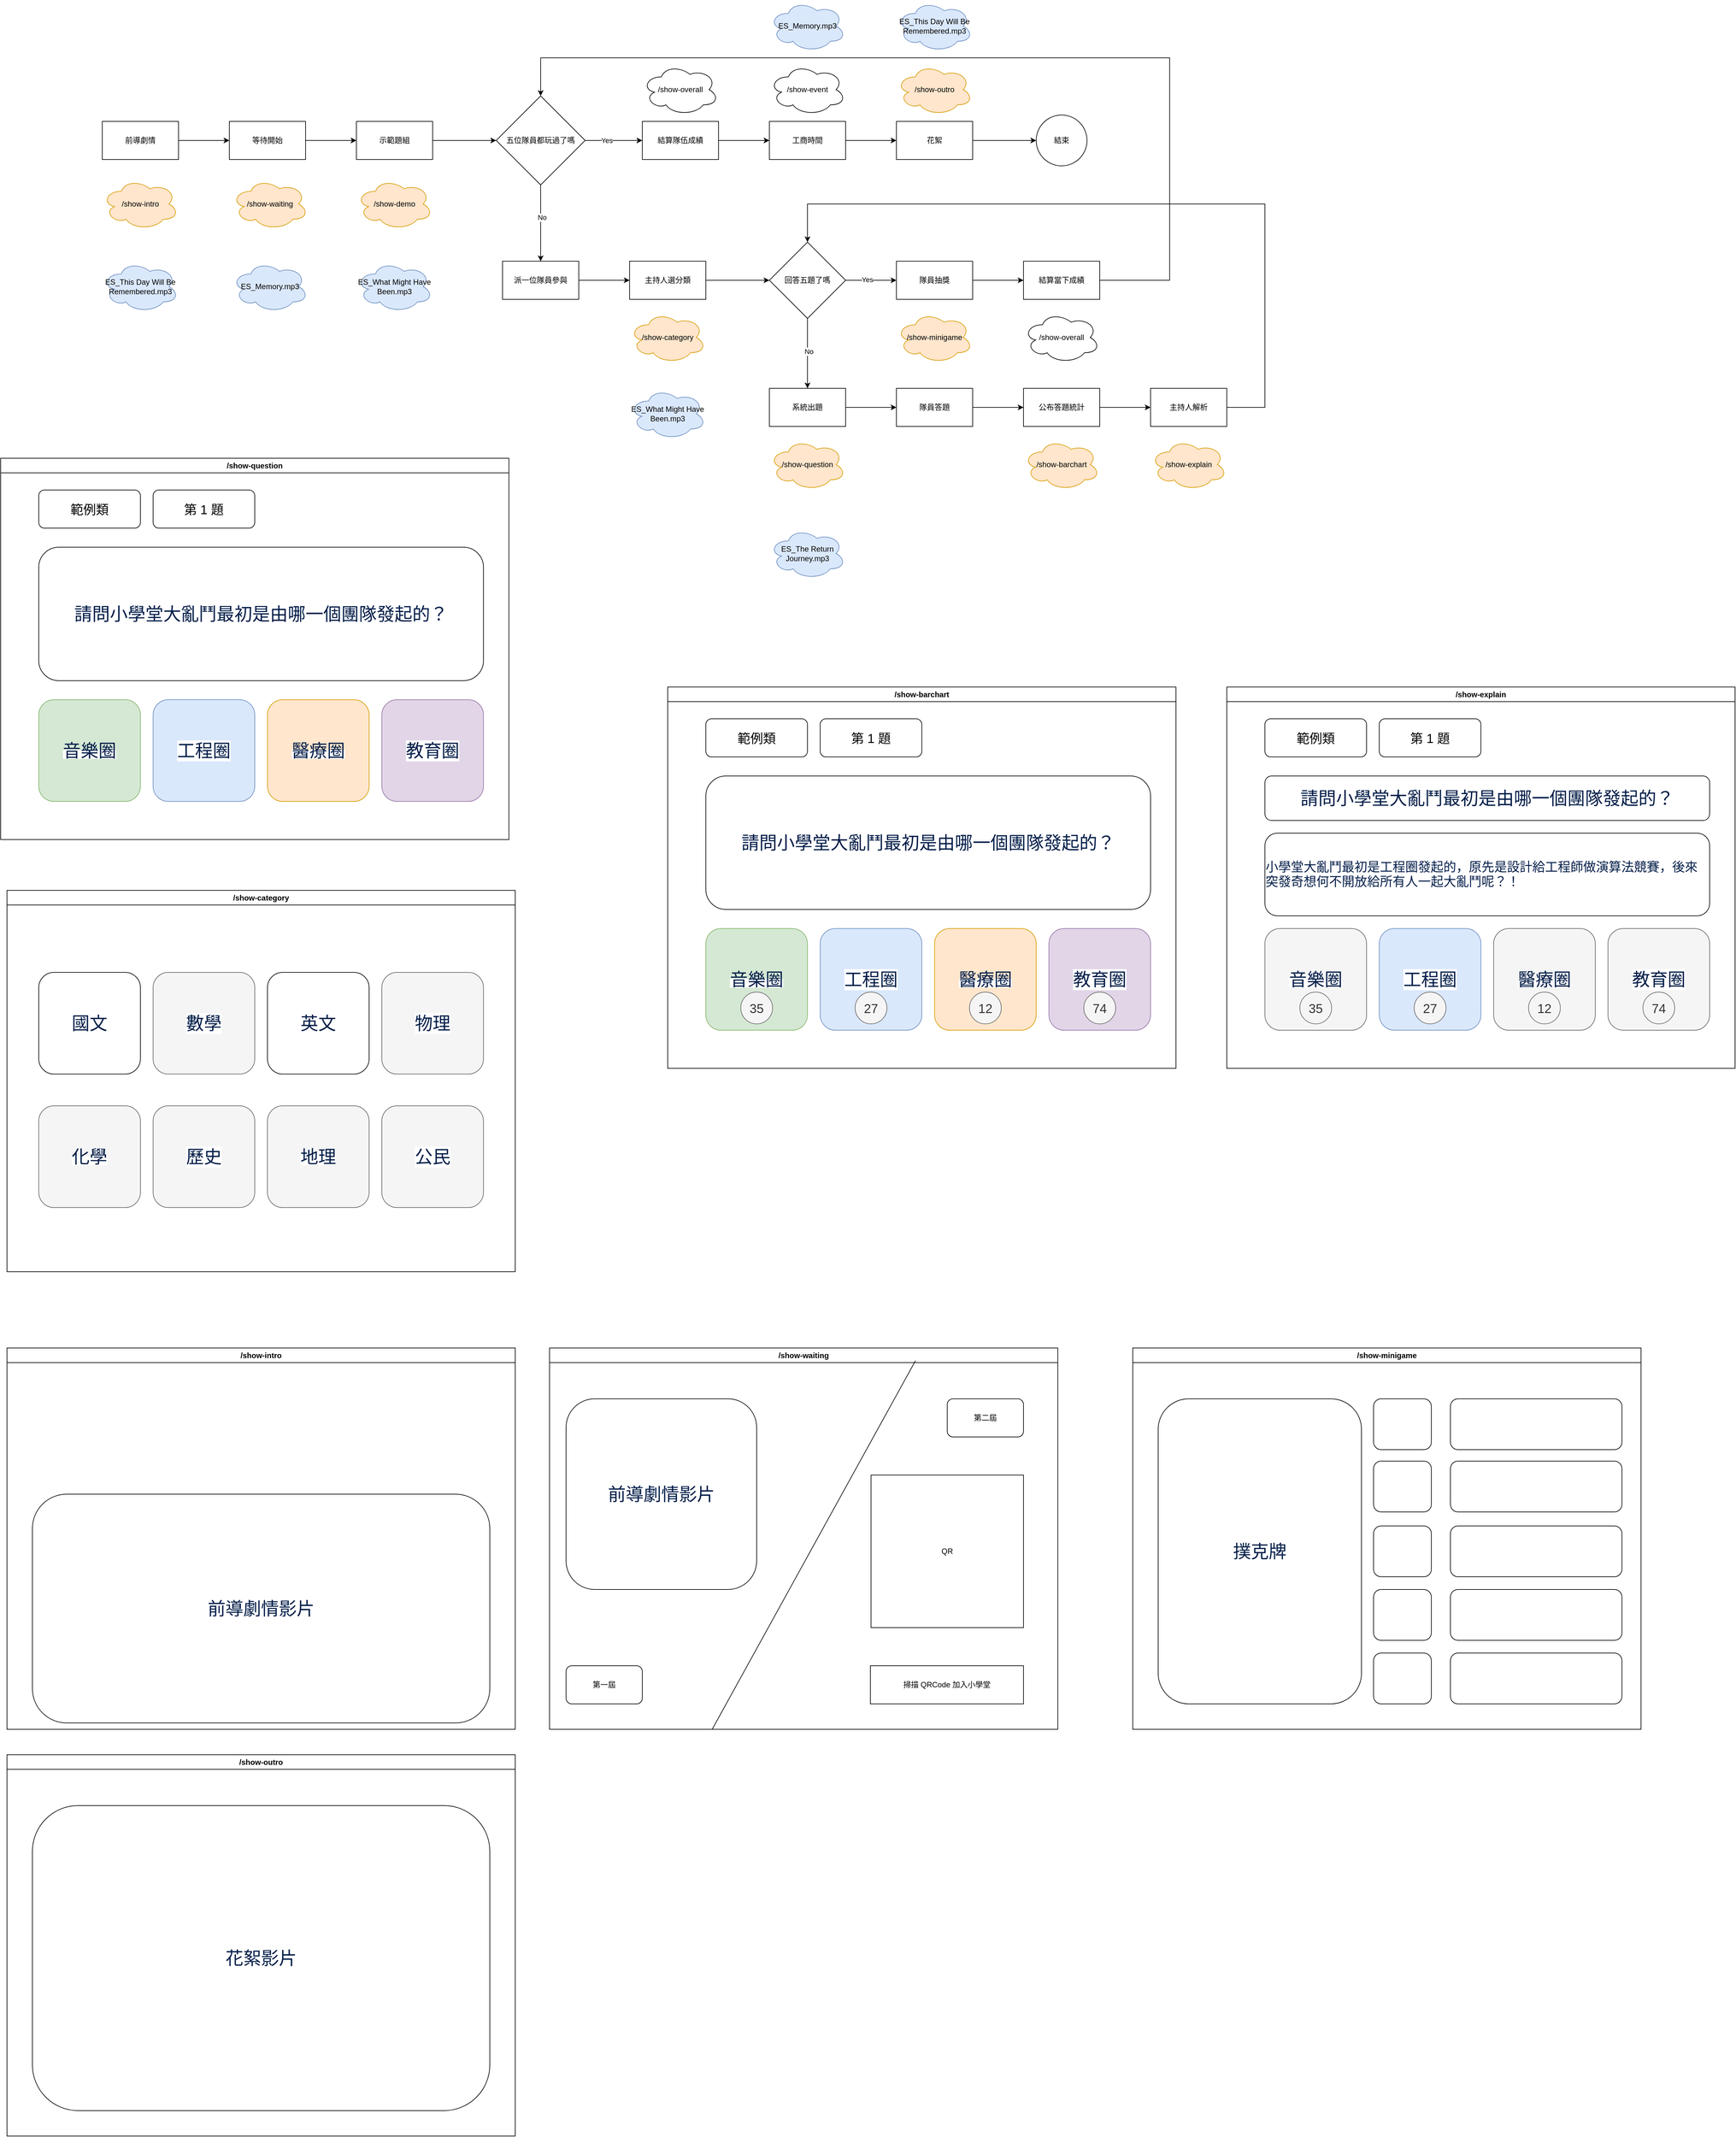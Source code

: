 <mxfile version="24.7.17">
  <diagram name="第 1 页" id="qsuVyvbhFHqotlB28iIr">
    <mxGraphModel dx="2404" dy="1002" grid="1" gridSize="10" guides="1" tooltips="1" connect="1" arrows="1" fold="1" page="1" pageScale="1" pageWidth="827" pageHeight="1169" math="0" shadow="0">
      <root>
        <mxCell id="0" />
        <mxCell id="1" parent="0" />
        <mxCell id="m-NyeYcFWqAB6fJ0VtxW-3" value="" style="edgeStyle=orthogonalEdgeStyle;rounded=0;orthogonalLoop=1;jettySize=auto;html=1;" parent="1" source="m-NyeYcFWqAB6fJ0VtxW-1" target="m-NyeYcFWqAB6fJ0VtxW-2" edge="1">
          <mxGeometry relative="1" as="geometry" />
        </mxCell>
        <mxCell id="m-NyeYcFWqAB6fJ0VtxW-1" value="等待開始" style="rounded=0;whiteSpace=wrap;html=1;" parent="1" vertex="1">
          <mxGeometry x="350" y="230" width="120" height="60" as="geometry" />
        </mxCell>
        <mxCell id="m-NyeYcFWqAB6fJ0VtxW-5" value="" style="edgeStyle=orthogonalEdgeStyle;rounded=0;orthogonalLoop=1;jettySize=auto;html=1;" parent="1" source="m-NyeYcFWqAB6fJ0VtxW-2" target="m-NyeYcFWqAB6fJ0VtxW-4" edge="1">
          <mxGeometry relative="1" as="geometry" />
        </mxCell>
        <mxCell id="m-NyeYcFWqAB6fJ0VtxW-2" value="示範題組" style="whiteSpace=wrap;html=1;rounded=0;" parent="1" vertex="1">
          <mxGeometry x="550" y="230" width="120" height="60" as="geometry" />
        </mxCell>
        <mxCell id="m-NyeYcFWqAB6fJ0VtxW-7" value="" style="edgeStyle=orthogonalEdgeStyle;rounded=0;orthogonalLoop=1;jettySize=auto;html=1;" parent="1" source="m-NyeYcFWqAB6fJ0VtxW-4" target="m-NyeYcFWqAB6fJ0VtxW-6" edge="1">
          <mxGeometry relative="1" as="geometry" />
        </mxCell>
        <mxCell id="m-NyeYcFWqAB6fJ0VtxW-34" value="No" style="edgeLabel;html=1;align=center;verticalAlign=middle;resizable=0;points=[];" parent="m-NyeYcFWqAB6fJ0VtxW-7" vertex="1" connectable="0">
          <mxGeometry x="-0.161" y="2" relative="1" as="geometry">
            <mxPoint as="offset" />
          </mxGeometry>
        </mxCell>
        <mxCell id="m-NyeYcFWqAB6fJ0VtxW-9" value="" style="edgeStyle=orthogonalEdgeStyle;rounded=0;orthogonalLoop=1;jettySize=auto;html=1;" parent="1" source="m-NyeYcFWqAB6fJ0VtxW-4" target="m-NyeYcFWqAB6fJ0VtxW-8" edge="1">
          <mxGeometry relative="1" as="geometry" />
        </mxCell>
        <mxCell id="m-NyeYcFWqAB6fJ0VtxW-33" value="Yes" style="edgeLabel;html=1;align=center;verticalAlign=middle;resizable=0;points=[];" parent="m-NyeYcFWqAB6fJ0VtxW-9" vertex="1" connectable="0">
          <mxGeometry x="-0.241" relative="1" as="geometry">
            <mxPoint as="offset" />
          </mxGeometry>
        </mxCell>
        <mxCell id="m-NyeYcFWqAB6fJ0VtxW-4" value="五位隊員都玩過了嗎" style="rhombus;whiteSpace=wrap;html=1;rounded=0;" parent="1" vertex="1">
          <mxGeometry x="770" y="190" width="140" height="140" as="geometry" />
        </mxCell>
        <mxCell id="m-NyeYcFWqAB6fJ0VtxW-13" value="" style="edgeStyle=orthogonalEdgeStyle;rounded=0;orthogonalLoop=1;jettySize=auto;html=1;" parent="1" source="m-NyeYcFWqAB6fJ0VtxW-6" target="m-NyeYcFWqAB6fJ0VtxW-12" edge="1">
          <mxGeometry relative="1" as="geometry" />
        </mxCell>
        <mxCell id="m-NyeYcFWqAB6fJ0VtxW-6" value="派一位隊員參與" style="whiteSpace=wrap;html=1;rounded=0;" parent="1" vertex="1">
          <mxGeometry x="780" y="450" width="120" height="60" as="geometry" />
        </mxCell>
        <mxCell id="m-NyeYcFWqAB6fJ0VtxW-11" value="" style="edgeStyle=orthogonalEdgeStyle;rounded=0;orthogonalLoop=1;jettySize=auto;html=1;" parent="1" source="m-NyeYcFWqAB6fJ0VtxW-8" target="m-NyeYcFWqAB6fJ0VtxW-10" edge="1">
          <mxGeometry relative="1" as="geometry" />
        </mxCell>
        <mxCell id="m-NyeYcFWqAB6fJ0VtxW-8" value="結算隊伍成績" style="whiteSpace=wrap;html=1;rounded=0;" parent="1" vertex="1">
          <mxGeometry x="1000" y="230" width="120" height="60" as="geometry" />
        </mxCell>
        <mxCell id="m-NyeYcFWqAB6fJ0VtxW-38" value="" style="edgeStyle=orthogonalEdgeStyle;rounded=0;orthogonalLoop=1;jettySize=auto;html=1;" parent="1" source="m-NyeYcFWqAB6fJ0VtxW-10" target="m-NyeYcFWqAB6fJ0VtxW-37" edge="1">
          <mxGeometry relative="1" as="geometry" />
        </mxCell>
        <mxCell id="m-NyeYcFWqAB6fJ0VtxW-10" value="工商時間" style="whiteSpace=wrap;html=1;rounded=0;" parent="1" vertex="1">
          <mxGeometry x="1200" y="230" width="120" height="60" as="geometry" />
        </mxCell>
        <mxCell id="m-NyeYcFWqAB6fJ0VtxW-17" value="" style="edgeStyle=orthogonalEdgeStyle;rounded=0;orthogonalLoop=1;jettySize=auto;html=1;" parent="1" source="m-NyeYcFWqAB6fJ0VtxW-12" target="m-NyeYcFWqAB6fJ0VtxW-16" edge="1">
          <mxGeometry relative="1" as="geometry" />
        </mxCell>
        <mxCell id="m-NyeYcFWqAB6fJ0VtxW-12" value="主持人選分類" style="whiteSpace=wrap;html=1;rounded=0;" parent="1" vertex="1">
          <mxGeometry x="980" y="450" width="120" height="60" as="geometry" />
        </mxCell>
        <mxCell id="m-NyeYcFWqAB6fJ0VtxW-19" value="" style="edgeStyle=orthogonalEdgeStyle;rounded=0;orthogonalLoop=1;jettySize=auto;html=1;" parent="1" source="m-NyeYcFWqAB6fJ0VtxW-16" target="m-NyeYcFWqAB6fJ0VtxW-18" edge="1">
          <mxGeometry relative="1" as="geometry" />
        </mxCell>
        <mxCell id="m-NyeYcFWqAB6fJ0VtxW-32" value="No" style="edgeLabel;html=1;align=center;verticalAlign=middle;resizable=0;points=[];" parent="m-NyeYcFWqAB6fJ0VtxW-19" vertex="1" connectable="0">
          <mxGeometry x="-0.054" y="2" relative="1" as="geometry">
            <mxPoint as="offset" />
          </mxGeometry>
        </mxCell>
        <mxCell id="m-NyeYcFWqAB6fJ0VtxW-28" value="" style="edgeStyle=orthogonalEdgeStyle;rounded=0;orthogonalLoop=1;jettySize=auto;html=1;" parent="1" source="m-NyeYcFWqAB6fJ0VtxW-16" target="m-NyeYcFWqAB6fJ0VtxW-27" edge="1">
          <mxGeometry relative="1" as="geometry" />
        </mxCell>
        <mxCell id="m-NyeYcFWqAB6fJ0VtxW-31" value="Yes" style="edgeLabel;html=1;align=center;verticalAlign=middle;resizable=0;points=[];" parent="m-NyeYcFWqAB6fJ0VtxW-28" vertex="1" connectable="0">
          <mxGeometry x="-0.167" y="1" relative="1" as="geometry">
            <mxPoint as="offset" />
          </mxGeometry>
        </mxCell>
        <mxCell id="m-NyeYcFWqAB6fJ0VtxW-16" value="回答五題了嗎" style="rhombus;whiteSpace=wrap;html=1;rounded=0;" parent="1" vertex="1">
          <mxGeometry x="1200" y="420" width="120" height="120" as="geometry" />
        </mxCell>
        <mxCell id="m-NyeYcFWqAB6fJ0VtxW-21" value="" style="edgeStyle=orthogonalEdgeStyle;rounded=0;orthogonalLoop=1;jettySize=auto;html=1;" parent="1" source="m-NyeYcFWqAB6fJ0VtxW-18" target="m-NyeYcFWqAB6fJ0VtxW-20" edge="1">
          <mxGeometry relative="1" as="geometry" />
        </mxCell>
        <mxCell id="m-NyeYcFWqAB6fJ0VtxW-18" value="系統出題" style="whiteSpace=wrap;html=1;rounded=0;" parent="1" vertex="1">
          <mxGeometry x="1200" y="650" width="120" height="60" as="geometry" />
        </mxCell>
        <mxCell id="qkZWodTD9YwXXFbHhhg--9" value="" style="edgeStyle=orthogonalEdgeStyle;rounded=0;orthogonalLoop=1;jettySize=auto;html=1;" parent="1" source="m-NyeYcFWqAB6fJ0VtxW-20" target="qkZWodTD9YwXXFbHhhg--8" edge="1">
          <mxGeometry relative="1" as="geometry" />
        </mxCell>
        <mxCell id="m-NyeYcFWqAB6fJ0VtxW-20" value="隊員答題" style="whiteSpace=wrap;html=1;rounded=0;" parent="1" vertex="1">
          <mxGeometry x="1400" y="650" width="120" height="60" as="geometry" />
        </mxCell>
        <mxCell id="m-NyeYcFWqAB6fJ0VtxW-26" style="edgeStyle=orthogonalEdgeStyle;rounded=0;orthogonalLoop=1;jettySize=auto;html=1;entryX=0.5;entryY=0;entryDx=0;entryDy=0;exitX=1;exitY=0.5;exitDx=0;exitDy=0;" parent="1" source="m-NyeYcFWqAB6fJ0VtxW-22" target="m-NyeYcFWqAB6fJ0VtxW-16" edge="1">
          <mxGeometry relative="1" as="geometry">
            <Array as="points">
              <mxPoint x="1980" y="680" />
              <mxPoint x="1980" y="360" />
              <mxPoint x="1260" y="360" />
            </Array>
          </mxGeometry>
        </mxCell>
        <mxCell id="m-NyeYcFWqAB6fJ0VtxW-22" value="主持人解析" style="whiteSpace=wrap;html=1;rounded=0;" parent="1" vertex="1">
          <mxGeometry x="1800" y="650" width="120" height="60" as="geometry" />
        </mxCell>
        <mxCell id="m-NyeYcFWqAB6fJ0VtxW-30" value="" style="edgeStyle=orthogonalEdgeStyle;rounded=0;orthogonalLoop=1;jettySize=auto;html=1;" parent="1" source="m-NyeYcFWqAB6fJ0VtxW-27" target="m-NyeYcFWqAB6fJ0VtxW-29" edge="1">
          <mxGeometry relative="1" as="geometry" />
        </mxCell>
        <mxCell id="m-NyeYcFWqAB6fJ0VtxW-27" value="隊員抽獎" style="whiteSpace=wrap;html=1;rounded=0;" parent="1" vertex="1">
          <mxGeometry x="1400" y="450" width="120" height="60" as="geometry" />
        </mxCell>
        <mxCell id="m-NyeYcFWqAB6fJ0VtxW-35" style="edgeStyle=orthogonalEdgeStyle;rounded=0;orthogonalLoop=1;jettySize=auto;html=1;entryX=0.5;entryY=0;entryDx=0;entryDy=0;" parent="1" source="m-NyeYcFWqAB6fJ0VtxW-29" target="m-NyeYcFWqAB6fJ0VtxW-4" edge="1">
          <mxGeometry relative="1" as="geometry">
            <Array as="points">
              <mxPoint x="1830" y="480" />
              <mxPoint x="1830" y="130" />
              <mxPoint x="840" y="130" />
            </Array>
          </mxGeometry>
        </mxCell>
        <mxCell id="m-NyeYcFWqAB6fJ0VtxW-29" value="結算當下成績" style="whiteSpace=wrap;html=1;rounded=0;" parent="1" vertex="1">
          <mxGeometry x="1600" y="450" width="120" height="60" as="geometry" />
        </mxCell>
        <mxCell id="qkZWodTD9YwXXFbHhhg--16" value="" style="edgeStyle=orthogonalEdgeStyle;rounded=0;orthogonalLoop=1;jettySize=auto;html=1;" parent="1" source="m-NyeYcFWqAB6fJ0VtxW-37" target="qkZWodTD9YwXXFbHhhg--15" edge="1">
          <mxGeometry relative="1" as="geometry" />
        </mxCell>
        <mxCell id="m-NyeYcFWqAB6fJ0VtxW-37" value="花絮" style="whiteSpace=wrap;html=1;rounded=0;" parent="1" vertex="1">
          <mxGeometry x="1400" y="230" width="120" height="60" as="geometry" />
        </mxCell>
        <mxCell id="qkZWodTD9YwXXFbHhhg--3" value="" style="edgeStyle=orthogonalEdgeStyle;rounded=0;orthogonalLoop=1;jettySize=auto;html=1;" parent="1" source="qkZWodTD9YwXXFbHhhg--1" target="m-NyeYcFWqAB6fJ0VtxW-1" edge="1">
          <mxGeometry relative="1" as="geometry" />
        </mxCell>
        <mxCell id="qkZWodTD9YwXXFbHhhg--1" value="前導劇情" style="whiteSpace=wrap;html=1;rounded=0;" parent="1" vertex="1">
          <mxGeometry x="150" y="230" width="120" height="60" as="geometry" />
        </mxCell>
        <mxCell id="qkZWodTD9YwXXFbHhhg--4" value="/show-intro" style="ellipse;shape=cloud;whiteSpace=wrap;html=1;fillColor=#ffe6cc;strokeColor=#d79b00;" parent="1" vertex="1">
          <mxGeometry x="150" y="320" width="120" height="80" as="geometry" />
        </mxCell>
        <mxCell id="qkZWodTD9YwXXFbHhhg--5" value="ES_This Day Will Be Remembered.mp3" style="ellipse;shape=cloud;whiteSpace=wrap;html=1;fillColor=#dae8fc;strokeColor=#6c8ebf;" parent="1" vertex="1">
          <mxGeometry x="150" y="450" width="120" height="80" as="geometry" />
        </mxCell>
        <mxCell id="qkZWodTD9YwXXFbHhhg--7" value="/show-demo" style="ellipse;shape=cloud;whiteSpace=wrap;html=1;fillColor=#ffe6cc;strokeColor=#d79b00;" parent="1" vertex="1">
          <mxGeometry x="550" y="320" width="120" height="80" as="geometry" />
        </mxCell>
        <mxCell id="qkZWodTD9YwXXFbHhhg--10" value="" style="edgeStyle=orthogonalEdgeStyle;rounded=0;orthogonalLoop=1;jettySize=auto;html=1;" parent="1" source="qkZWodTD9YwXXFbHhhg--8" target="m-NyeYcFWqAB6fJ0VtxW-22" edge="1">
          <mxGeometry relative="1" as="geometry" />
        </mxCell>
        <mxCell id="qkZWodTD9YwXXFbHhhg--8" value="公布答題統計" style="whiteSpace=wrap;html=1;rounded=0;" parent="1" vertex="1">
          <mxGeometry x="1600" y="650" width="120" height="60" as="geometry" />
        </mxCell>
        <mxCell id="qkZWodTD9YwXXFbHhhg--11" value="ES_The Return Journey.mp3" style="ellipse;shape=cloud;whiteSpace=wrap;html=1;fillColor=#dae8fc;strokeColor=#6c8ebf;" parent="1" vertex="1">
          <mxGeometry x="1200" y="870" width="120" height="80" as="geometry" />
        </mxCell>
        <mxCell id="qkZWodTD9YwXXFbHhhg--15" value="結束" style="ellipse;whiteSpace=wrap;html=1;rounded=0;" parent="1" vertex="1">
          <mxGeometry x="1620" y="220" width="80" height="80" as="geometry" />
        </mxCell>
        <mxCell id="WOPA3h9E8CvAgLq2pJQE-1" value="/show-category" style="ellipse;shape=cloud;whiteSpace=wrap;html=1;fillColor=#ffe6cc;strokeColor=#d79b00;" parent="1" vertex="1">
          <mxGeometry x="980" y="530" width="120" height="80" as="geometry" />
        </mxCell>
        <mxCell id="WOPA3h9E8CvAgLq2pJQE-2" value="/show-question" style="ellipse;shape=cloud;whiteSpace=wrap;html=1;fillColor=#ffe6cc;strokeColor=#d79b00;" parent="1" vertex="1">
          <mxGeometry x="1200" y="730" width="120" height="80" as="geometry" />
        </mxCell>
        <mxCell id="WOPA3h9E8CvAgLq2pJQE-3" value="/show-barchart" style="ellipse;shape=cloud;whiteSpace=wrap;html=1;fillColor=#ffe6cc;strokeColor=#d79b00;" parent="1" vertex="1">
          <mxGeometry x="1600" y="730" width="120" height="80" as="geometry" />
        </mxCell>
        <mxCell id="WOPA3h9E8CvAgLq2pJQE-4" value="/show-explain" style="ellipse;shape=cloud;whiteSpace=wrap;html=1;fillColor=#ffe6cc;strokeColor=#d79b00;" parent="1" vertex="1">
          <mxGeometry x="1800" y="730" width="120" height="80" as="geometry" />
        </mxCell>
        <mxCell id="WOPA3h9E8CvAgLq2pJQE-5" value="/show-minigame" style="ellipse;shape=cloud;whiteSpace=wrap;html=1;fillColor=#ffe6cc;strokeColor=#d79b00;" parent="1" vertex="1">
          <mxGeometry x="1400" y="530" width="120" height="80" as="geometry" />
        </mxCell>
        <mxCell id="WOPA3h9E8CvAgLq2pJQE-6" value="/show-overall" style="ellipse;shape=cloud;whiteSpace=wrap;html=1;" parent="1" vertex="1">
          <mxGeometry x="1600" y="530" width="120" height="80" as="geometry" />
        </mxCell>
        <mxCell id="WOPA3h9E8CvAgLq2pJQE-7" value="/show-overall" style="ellipse;shape=cloud;whiteSpace=wrap;html=1;" parent="1" vertex="1">
          <mxGeometry x="1000" y="140" width="120" height="80" as="geometry" />
        </mxCell>
        <mxCell id="WOPA3h9E8CvAgLq2pJQE-8" value="/show-event" style="ellipse;shape=cloud;whiteSpace=wrap;html=1;" parent="1" vertex="1">
          <mxGeometry x="1200" y="140" width="120" height="80" as="geometry" />
        </mxCell>
        <mxCell id="WOPA3h9E8CvAgLq2pJQE-9" value="/show-outro" style="ellipse;shape=cloud;whiteSpace=wrap;html=1;fillColor=#ffe6cc;strokeColor=#d79b00;" parent="1" vertex="1">
          <mxGeometry x="1400" y="140" width="120" height="80" as="geometry" />
        </mxCell>
        <mxCell id="WOPA3h9E8CvAgLq2pJQE-10" value="/show-waiting" style="ellipse;shape=cloud;whiteSpace=wrap;html=1;fillColor=#ffe6cc;strokeColor=#d79b00;" parent="1" vertex="1">
          <mxGeometry x="354" y="320" width="120" height="80" as="geometry" />
        </mxCell>
        <mxCell id="WOPA3h9E8CvAgLq2pJQE-11" value="/show-question" style="swimlane;whiteSpace=wrap;html=1;" parent="1" vertex="1">
          <mxGeometry x="-10" y="760" width="800" height="600" as="geometry" />
        </mxCell>
        <mxCell id="WOPA3h9E8CvAgLq2pJQE-16" value="&lt;font style=&quot;font-size: 28px;&quot;&gt;&lt;span style=&quot;color: rgb(4, 30, 73); font-family: Roboto, &amp;quot;Helvetica Neue&amp;quot;, sans-serif; font-style: normal; font-variant-ligatures: normal; font-variant-caps: normal; font-weight: 400; letter-spacing: normal; orphans: 2; text-align: start; text-indent: 0px; text-transform: none; widows: 2; word-spacing: 0px; -webkit-text-stroke-width: 0px; white-space: normal; background-color: rgb(255, 255, 255); text-decoration-thickness: initial; text-decoration-style: initial; text-decoration-color: initial; float: none; display: inline !important;&quot;&gt;工程圈&lt;/span&gt;&lt;/font&gt;" style="rounded=1;whiteSpace=wrap;html=1;fillColor=#dae8fc;strokeColor=#6c8ebf;" parent="WOPA3h9E8CvAgLq2pJQE-11" vertex="1">
          <mxGeometry x="240" y="380" width="160" height="160" as="geometry" />
        </mxCell>
        <mxCell id="WOPA3h9E8CvAgLq2pJQE-15" value="&lt;span style=&quot;color: rgb(4, 30, 73); font-family: Roboto, &amp;quot;Helvetica Neue&amp;quot;, sans-serif; text-align: start; background-color: rgb(255, 255, 255);&quot;&gt;&lt;font style=&quot;font-size: 28px;&quot;&gt;音樂圈&lt;/font&gt;&lt;/span&gt;" style="rounded=1;whiteSpace=wrap;html=1;fillColor=#d5e8d4;strokeColor=#82b366;" parent="WOPA3h9E8CvAgLq2pJQE-11" vertex="1">
          <mxGeometry x="60" y="380" width="160" height="160" as="geometry" />
        </mxCell>
        <mxCell id="WOPA3h9E8CvAgLq2pJQE-18" value="&lt;div style=&quot;align-items: flex-start; display: flex; flex: 1 1 auto; justify-content: flex-start; min-width: 0px; padding: 6px 0px; color: rgb(4, 30, 73); font-family: Roboto, &amp;quot;Helvetica Neue&amp;quot;, sans-serif; text-align: start; text-wrap: nowrap; background-color: rgb(255, 255, 255); font-size: 28px;&quot; class=&quot;database-key-value&quot;&gt;&lt;span style=&quot;line-height: 20px; color: var(--theme-color-fg-primary); display: inline-block; flex: 0 1 auto; min-width: 0px; pointer-events: none; text-wrap: wrap;&quot; class=&quot;database-leaf-value ng-star-inserted&quot;&gt;&lt;font style=&quot;font-size: 28px;&quot;&gt;請問小學堂大亂鬥最初是由哪一個團隊發起的？&lt;/font&gt;&lt;/span&gt;&lt;/div&gt;&lt;div style=&quot;align-items: flex-start; background-image: linear-gradient(to right, transparent 0, var(--theme-color-bg-hover) 12px); box-sizing: border-box; color: var(--theme-color-fg-secondary); display: flex; height: 1px; padding: 0px; position: absolute; right: 0px; top: 0px; border: 0px; clip: rect(0px, 0px, 0px, 0px); margin: 0px; overflow: hidden; width: 1px; outline: 0px; appearance: none; font-family: Roboto, &amp;quot;Helvetica Neue&amp;quot;, sans-serif; text-align: start; text-wrap: nowrap; background-color: rgb(255, 255, 255); font-size: 28px;&quot; class=&quot;database-buttons&quot;&gt;&lt;div style=&quot;height: 32px; display: flex; align-items: center;&quot; class=&quot;container&quot;&gt;&lt;div style=&quot;color: var(--theme-color-fg-tertiary); display: inline-block;&quot; class=&quot;database-type&quot;&gt;&lt;span style=&quot;&quot; class=&quot;ng-star-inserted&quot;&gt;&lt;font style=&quot;font-size: 28px;&quot;&gt;(字&lt;/font&gt;&lt;/span&gt;&lt;/div&gt;&lt;/div&gt;&lt;/div&gt;" style="rounded=1;whiteSpace=wrap;html=1;" parent="WOPA3h9E8CvAgLq2pJQE-11" vertex="1">
          <mxGeometry x="60" y="140" width="700" height="210" as="geometry" />
        </mxCell>
        <mxCell id="WOPA3h9E8CvAgLq2pJQE-20" value="&lt;span style=&quot;color: rgb(4, 30, 73); font-family: Roboto, &amp;quot;Helvetica Neue&amp;quot;, sans-serif; font-style: normal; font-variant-ligatures: normal; font-variant-caps: normal; font-weight: 400; letter-spacing: normal; orphans: 2; text-align: start; text-indent: 0px; text-transform: none; widows: 2; word-spacing: 0px; -webkit-text-stroke-width: 0px; white-space: normal; background-color: rgb(255, 255, 255); text-decoration-thickness: initial; text-decoration-style: initial; text-decoration-color: initial; float: none; display: inline !important;&quot;&gt;&lt;font style=&quot;font-size: 28px;&quot;&gt;醫療圈&lt;/font&gt;&lt;/span&gt;" style="rounded=1;whiteSpace=wrap;html=1;fillColor=#ffe6cc;strokeColor=#d79b00;" parent="WOPA3h9E8CvAgLq2pJQE-11" vertex="1">
          <mxGeometry x="420" y="380" width="160" height="160" as="geometry" />
        </mxCell>
        <mxCell id="WOPA3h9E8CvAgLq2pJQE-21" value="&lt;span style=&quot;color: rgb(4, 30, 73); font-family: Roboto, &amp;quot;Helvetica Neue&amp;quot;, sans-serif; font-size: 28px; font-style: normal; font-variant-ligatures: normal; font-variant-caps: normal; font-weight: 400; letter-spacing: normal; orphans: 2; text-align: start; text-indent: 0px; text-transform: none; widows: 2; word-spacing: 0px; -webkit-text-stroke-width: 0px; white-space: normal; background-color: rgb(255, 255, 255); text-decoration-thickness: initial; text-decoration-style: initial; text-decoration-color: initial; float: none; display: inline !important;&quot;&gt;教育圈&lt;/span&gt;" style="rounded=1;whiteSpace=wrap;html=1;fillColor=#e1d5e7;strokeColor=#9673a6;" parent="WOPA3h9E8CvAgLq2pJQE-11" vertex="1">
          <mxGeometry x="600" y="380" width="160" height="160" as="geometry" />
        </mxCell>
        <mxCell id="WOPA3h9E8CvAgLq2pJQE-22" value="&lt;font style=&quot;font-size: 20px;&quot;&gt;範例類&lt;/font&gt;" style="rounded=1;whiteSpace=wrap;html=1;" parent="WOPA3h9E8CvAgLq2pJQE-11" vertex="1">
          <mxGeometry x="60" y="50" width="160" height="60" as="geometry" />
        </mxCell>
        <mxCell id="WOPA3h9E8CvAgLq2pJQE-34" value="&lt;font style=&quot;font-size: 20px;&quot;&gt;第 1 題&lt;/font&gt;" style="rounded=1;whiteSpace=wrap;html=1;" parent="WOPA3h9E8CvAgLq2pJQE-11" vertex="1">
          <mxGeometry x="240" y="50" width="160" height="60" as="geometry" />
        </mxCell>
        <mxCell id="WOPA3h9E8CvAgLq2pJQE-23" value="/show-category" style="swimlane;whiteSpace=wrap;html=1;" parent="1" vertex="1">
          <mxGeometry y="1440" width="800" height="600" as="geometry" />
        </mxCell>
        <mxCell id="WOPA3h9E8CvAgLq2pJQE-24" value="&lt;font style=&quot;font-size: 28px;&quot;&gt;&lt;span style=&quot;color: rgb(4, 30, 73); font-family: Roboto, &amp;quot;Helvetica Neue&amp;quot;, sans-serif; font-style: normal; font-variant-ligatures: normal; font-variant-caps: normal; font-weight: 400; letter-spacing: normal; orphans: 2; text-align: start; text-indent: 0px; text-transform: none; widows: 2; word-spacing: 0px; -webkit-text-stroke-width: 0px; white-space: normal; background-color: rgb(255, 255, 255); text-decoration-thickness: initial; text-decoration-style: initial; text-decoration-color: initial; float: none; display: inline !important;&quot;&gt;歷史&lt;/span&gt;&lt;/font&gt;" style="rounded=1;whiteSpace=wrap;html=1;fillColor=#f5f5f5;fontColor=#333333;strokeColor=#666666;" parent="WOPA3h9E8CvAgLq2pJQE-23" vertex="1">
          <mxGeometry x="230" y="339" width="160" height="160" as="geometry" />
        </mxCell>
        <mxCell id="WOPA3h9E8CvAgLq2pJQE-25" value="&lt;span style=&quot;color: rgb(4, 30, 73); font-family: Roboto, &amp;quot;Helvetica Neue&amp;quot;, sans-serif; text-align: start; background-color: rgb(255, 255, 255);&quot;&gt;&lt;font style=&quot;font-size: 28px;&quot;&gt;化學&lt;/font&gt;&lt;/span&gt;" style="rounded=1;whiteSpace=wrap;html=1;fillColor=#f5f5f5;fontColor=#333333;strokeColor=#666666;" parent="WOPA3h9E8CvAgLq2pJQE-23" vertex="1">
          <mxGeometry x="50" y="339" width="160" height="160" as="geometry" />
        </mxCell>
        <mxCell id="WOPA3h9E8CvAgLq2pJQE-27" value="&lt;span style=&quot;color: rgb(4, 30, 73); font-family: Roboto, &amp;quot;Helvetica Neue&amp;quot;, sans-serif; font-style: normal; font-variant-ligatures: normal; font-variant-caps: normal; font-weight: 400; letter-spacing: normal; orphans: 2; text-align: start; text-indent: 0px; text-transform: none; widows: 2; word-spacing: 0px; -webkit-text-stroke-width: 0px; white-space: normal; background-color: rgb(255, 255, 255); text-decoration-thickness: initial; text-decoration-style: initial; text-decoration-color: initial; float: none; display: inline !important;&quot;&gt;&lt;font style=&quot;font-size: 28px;&quot;&gt;地理&lt;/font&gt;&lt;/span&gt;" style="rounded=1;whiteSpace=wrap;html=1;fillColor=#f5f5f5;fontColor=#333333;strokeColor=#666666;" parent="WOPA3h9E8CvAgLq2pJQE-23" vertex="1">
          <mxGeometry x="410" y="339" width="160" height="160" as="geometry" />
        </mxCell>
        <mxCell id="WOPA3h9E8CvAgLq2pJQE-28" value="&lt;span style=&quot;color: rgb(4, 30, 73); font-family: Roboto, &amp;quot;Helvetica Neue&amp;quot;, sans-serif; font-size: 28px; font-style: normal; font-variant-ligatures: normal; font-variant-caps: normal; font-weight: 400; letter-spacing: normal; orphans: 2; text-align: start; text-indent: 0px; text-transform: none; widows: 2; word-spacing: 0px; -webkit-text-stroke-width: 0px; white-space: normal; background-color: rgb(255, 255, 255); text-decoration-thickness: initial; text-decoration-style: initial; text-decoration-color: initial; float: none; display: inline !important;&quot;&gt;公民&lt;/span&gt;" style="rounded=1;whiteSpace=wrap;html=1;fillColor=#f5f5f5;fontColor=#333333;strokeColor=#666666;" parent="WOPA3h9E8CvAgLq2pJQE-23" vertex="1">
          <mxGeometry x="590" y="339" width="160" height="160" as="geometry" />
        </mxCell>
        <mxCell id="WOPA3h9E8CvAgLq2pJQE-30" value="&lt;font style=&quot;font-size: 28px;&quot;&gt;&lt;span style=&quot;color: rgb(4, 30, 73); font-family: Roboto, &amp;quot;Helvetica Neue&amp;quot;, sans-serif; font-style: normal; font-variant-ligatures: normal; font-variant-caps: normal; font-weight: 400; letter-spacing: normal; orphans: 2; text-align: start; text-indent: 0px; text-transform: none; widows: 2; word-spacing: 0px; -webkit-text-stroke-width: 0px; white-space: normal; background-color: rgb(255, 255, 255); text-decoration-thickness: initial; text-decoration-style: initial; text-decoration-color: initial; float: none; display: inline !important;&quot;&gt;數學&lt;/span&gt;&lt;/font&gt;" style="rounded=1;whiteSpace=wrap;html=1;fillColor=#f5f5f5;fontColor=#333333;strokeColor=#666666;" parent="WOPA3h9E8CvAgLq2pJQE-23" vertex="1">
          <mxGeometry x="230" y="129" width="160" height="160" as="geometry" />
        </mxCell>
        <mxCell id="WOPA3h9E8CvAgLq2pJQE-31" value="&lt;div style=&quot;text-align: start;&quot;&gt;&lt;font face=&quot;Roboto, Helvetica Neue, sans-serif&quot; color=&quot;#041e49&quot;&gt;&lt;span style=&quot;font-size: 28px; background-color: rgb(255, 255, 255);&quot;&gt;國文&lt;/span&gt;&lt;/font&gt;&lt;/div&gt;" style="rounded=1;whiteSpace=wrap;html=1;" parent="WOPA3h9E8CvAgLq2pJQE-23" vertex="1">
          <mxGeometry x="50" y="129" width="160" height="160" as="geometry" />
        </mxCell>
        <mxCell id="WOPA3h9E8CvAgLq2pJQE-32" value="&lt;span style=&quot;color: rgb(4, 30, 73); font-family: Roboto, &amp;quot;Helvetica Neue&amp;quot;, sans-serif; font-style: normal; font-variant-ligatures: normal; font-variant-caps: normal; font-weight: 400; letter-spacing: normal; orphans: 2; text-align: start; text-indent: 0px; text-transform: none; widows: 2; word-spacing: 0px; -webkit-text-stroke-width: 0px; white-space: normal; background-color: rgb(255, 255, 255); text-decoration-thickness: initial; text-decoration-style: initial; text-decoration-color: initial; float: none; display: inline !important;&quot;&gt;&lt;font style=&quot;font-size: 28px;&quot;&gt;英文&lt;/font&gt;&lt;/span&gt;" style="rounded=1;whiteSpace=wrap;html=1;" parent="WOPA3h9E8CvAgLq2pJQE-23" vertex="1">
          <mxGeometry x="410" y="129" width="160" height="160" as="geometry" />
        </mxCell>
        <mxCell id="WOPA3h9E8CvAgLq2pJQE-33" value="&lt;span style=&quot;color: rgb(4, 30, 73); font-family: Roboto, &amp;quot;Helvetica Neue&amp;quot;, sans-serif; font-size: 28px; font-style: normal; font-variant-ligatures: normal; font-variant-caps: normal; font-weight: 400; letter-spacing: normal; orphans: 2; text-align: start; text-indent: 0px; text-transform: none; widows: 2; word-spacing: 0px; -webkit-text-stroke-width: 0px; white-space: normal; background-color: rgb(255, 255, 255); text-decoration-thickness: initial; text-decoration-style: initial; text-decoration-color: initial; float: none; display: inline !important;&quot;&gt;物理&lt;/span&gt;" style="rounded=1;whiteSpace=wrap;html=1;fillColor=#f5f5f5;fontColor=#333333;strokeColor=#666666;" parent="WOPA3h9E8CvAgLq2pJQE-23" vertex="1">
          <mxGeometry x="590" y="129" width="160" height="160" as="geometry" />
        </mxCell>
        <mxCell id="WOPA3h9E8CvAgLq2pJQE-35" value="/show-barchart" style="swimlane;whiteSpace=wrap;html=1;" parent="1" vertex="1">
          <mxGeometry x="1040" y="1120" width="800" height="600" as="geometry" />
        </mxCell>
        <mxCell id="WOPA3h9E8CvAgLq2pJQE-36" value="&lt;font style=&quot;font-size: 28px;&quot;&gt;&lt;span style=&quot;color: rgb(4, 30, 73); font-family: Roboto, &amp;quot;Helvetica Neue&amp;quot;, sans-serif; font-style: normal; font-variant-ligatures: normal; font-variant-caps: normal; font-weight: 400; letter-spacing: normal; orphans: 2; text-align: start; text-indent: 0px; text-transform: none; widows: 2; word-spacing: 0px; -webkit-text-stroke-width: 0px; white-space: normal; background-color: rgb(255, 255, 255); text-decoration-thickness: initial; text-decoration-style: initial; text-decoration-color: initial; float: none; display: inline !important;&quot;&gt;工程圈&lt;/span&gt;&lt;/font&gt;" style="rounded=1;whiteSpace=wrap;html=1;fillColor=#dae8fc;strokeColor=#6c8ebf;" parent="WOPA3h9E8CvAgLq2pJQE-35" vertex="1">
          <mxGeometry x="240" y="380" width="160" height="160" as="geometry" />
        </mxCell>
        <mxCell id="WOPA3h9E8CvAgLq2pJQE-37" value="&lt;span style=&quot;color: rgb(4, 30, 73); font-family: Roboto, &amp;quot;Helvetica Neue&amp;quot;, sans-serif; text-align: start; background-color: rgb(255, 255, 255);&quot;&gt;&lt;font style=&quot;font-size: 28px;&quot;&gt;音樂圈&lt;/font&gt;&lt;/span&gt;" style="rounded=1;whiteSpace=wrap;html=1;fillColor=#d5e8d4;strokeColor=#82b366;" parent="WOPA3h9E8CvAgLq2pJQE-35" vertex="1">
          <mxGeometry x="60" y="380" width="160" height="160" as="geometry" />
        </mxCell>
        <mxCell id="WOPA3h9E8CvAgLq2pJQE-38" value="&lt;div style=&quot;align-items: flex-start; display: flex; flex: 1 1 auto; justify-content: flex-start; min-width: 0px; padding: 6px 0px; color: rgb(4, 30, 73); font-family: Roboto, &amp;quot;Helvetica Neue&amp;quot;, sans-serif; text-align: start; text-wrap: nowrap; background-color: rgb(255, 255, 255); font-size: 28px;&quot; class=&quot;database-key-value&quot;&gt;&lt;span style=&quot;line-height: 20px; color: var(--theme-color-fg-primary); display: inline-block; flex: 0 1 auto; min-width: 0px; pointer-events: none; text-wrap: wrap;&quot; class=&quot;database-leaf-value ng-star-inserted&quot;&gt;&lt;font style=&quot;font-size: 28px;&quot;&gt;請問小學堂大亂鬥最初是由哪一個團隊發起的？&lt;/font&gt;&lt;/span&gt;&lt;/div&gt;&lt;div style=&quot;align-items: flex-start; background-image: linear-gradient(to right, transparent 0, var(--theme-color-bg-hover) 12px); box-sizing: border-box; color: var(--theme-color-fg-secondary); display: flex; height: 1px; padding: 0px; position: absolute; right: 0px; top: 0px; border: 0px; clip: rect(0px, 0px, 0px, 0px); margin: 0px; overflow: hidden; width: 1px; outline: 0px; appearance: none; font-family: Roboto, &amp;quot;Helvetica Neue&amp;quot;, sans-serif; text-align: start; text-wrap: nowrap; background-color: rgb(255, 255, 255); font-size: 28px;&quot; class=&quot;database-buttons&quot;&gt;&lt;div style=&quot;height: 32px; display: flex; align-items: center;&quot; class=&quot;container&quot;&gt;&lt;div style=&quot;color: var(--theme-color-fg-tertiary); display: inline-block;&quot; class=&quot;database-type&quot;&gt;&lt;span style=&quot;&quot; class=&quot;ng-star-inserted&quot;&gt;&lt;font style=&quot;font-size: 28px;&quot;&gt;(字&lt;/font&gt;&lt;/span&gt;&lt;/div&gt;&lt;/div&gt;&lt;/div&gt;" style="rounded=1;whiteSpace=wrap;html=1;" parent="WOPA3h9E8CvAgLq2pJQE-35" vertex="1">
          <mxGeometry x="60" y="140" width="700" height="210" as="geometry" />
        </mxCell>
        <mxCell id="WOPA3h9E8CvAgLq2pJQE-39" value="&lt;span style=&quot;color: rgb(4, 30, 73); font-family: Roboto, &amp;quot;Helvetica Neue&amp;quot;, sans-serif; font-style: normal; font-variant-ligatures: normal; font-variant-caps: normal; font-weight: 400; letter-spacing: normal; orphans: 2; text-align: start; text-indent: 0px; text-transform: none; widows: 2; word-spacing: 0px; -webkit-text-stroke-width: 0px; white-space: normal; background-color: rgb(255, 255, 255); text-decoration-thickness: initial; text-decoration-style: initial; text-decoration-color: initial; float: none; display: inline !important;&quot;&gt;&lt;font style=&quot;font-size: 28px;&quot;&gt;醫療圈&lt;/font&gt;&lt;/span&gt;" style="rounded=1;whiteSpace=wrap;html=1;fillColor=#ffe6cc;strokeColor=#d79b00;" parent="WOPA3h9E8CvAgLq2pJQE-35" vertex="1">
          <mxGeometry x="420" y="380" width="160" height="160" as="geometry" />
        </mxCell>
        <mxCell id="WOPA3h9E8CvAgLq2pJQE-40" value="&lt;span style=&quot;color: rgb(4, 30, 73); font-family: Roboto, &amp;quot;Helvetica Neue&amp;quot;, sans-serif; font-size: 28px; font-style: normal; font-variant-ligatures: normal; font-variant-caps: normal; font-weight: 400; letter-spacing: normal; orphans: 2; text-align: start; text-indent: 0px; text-transform: none; widows: 2; word-spacing: 0px; -webkit-text-stroke-width: 0px; white-space: normal; background-color: rgb(255, 255, 255); text-decoration-thickness: initial; text-decoration-style: initial; text-decoration-color: initial; float: none; display: inline !important;&quot;&gt;教育圈&lt;/span&gt;" style="rounded=1;whiteSpace=wrap;html=1;fillColor=#e1d5e7;strokeColor=#9673a6;" parent="WOPA3h9E8CvAgLq2pJQE-35" vertex="1">
          <mxGeometry x="600" y="380" width="160" height="160" as="geometry" />
        </mxCell>
        <mxCell id="WOPA3h9E8CvAgLq2pJQE-41" value="&lt;font style=&quot;font-size: 20px;&quot;&gt;範例類&lt;/font&gt;" style="rounded=1;whiteSpace=wrap;html=1;" parent="WOPA3h9E8CvAgLq2pJQE-35" vertex="1">
          <mxGeometry x="60" y="50" width="160" height="60" as="geometry" />
        </mxCell>
        <mxCell id="WOPA3h9E8CvAgLq2pJQE-42" value="&lt;font style=&quot;font-size: 20px;&quot;&gt;第 1 題&lt;/font&gt;" style="rounded=1;whiteSpace=wrap;html=1;" parent="WOPA3h9E8CvAgLq2pJQE-35" vertex="1">
          <mxGeometry x="240" y="50" width="160" height="60" as="geometry" />
        </mxCell>
        <mxCell id="WOPA3h9E8CvAgLq2pJQE-43" value="&lt;font style=&quot;font-size: 20px;&quot;&gt;35&lt;/font&gt;" style="ellipse;whiteSpace=wrap;html=1;aspect=fixed;fillColor=#f5f5f5;fontColor=#333333;strokeColor=#666666;" parent="WOPA3h9E8CvAgLq2pJQE-35" vertex="1">
          <mxGeometry x="115" y="480" width="50" height="50" as="geometry" />
        </mxCell>
        <mxCell id="WOPA3h9E8CvAgLq2pJQE-44" value="&lt;font style=&quot;font-size: 20px;&quot;&gt;27&lt;/font&gt;" style="ellipse;whiteSpace=wrap;html=1;aspect=fixed;fillColor=#f5f5f5;fontColor=#333333;strokeColor=#666666;" parent="WOPA3h9E8CvAgLq2pJQE-35" vertex="1">
          <mxGeometry x="295" y="480" width="50" height="50" as="geometry" />
        </mxCell>
        <mxCell id="WOPA3h9E8CvAgLq2pJQE-45" value="&lt;font style=&quot;font-size: 20px;&quot;&gt;12&lt;/font&gt;" style="ellipse;whiteSpace=wrap;html=1;aspect=fixed;fillColor=#f5f5f5;fontColor=#333333;strokeColor=#666666;" parent="WOPA3h9E8CvAgLq2pJQE-35" vertex="1">
          <mxGeometry x="475" y="480" width="50" height="50" as="geometry" />
        </mxCell>
        <mxCell id="WOPA3h9E8CvAgLq2pJQE-46" value="&lt;font style=&quot;font-size: 20px;&quot;&gt;74&lt;/font&gt;" style="ellipse;whiteSpace=wrap;html=1;aspect=fixed;fillColor=#f5f5f5;fontColor=#333333;strokeColor=#666666;" parent="WOPA3h9E8CvAgLq2pJQE-35" vertex="1">
          <mxGeometry x="655" y="480" width="50" height="50" as="geometry" />
        </mxCell>
        <mxCell id="WOPA3h9E8CvAgLq2pJQE-47" value="/show-explain" style="swimlane;whiteSpace=wrap;html=1;" parent="1" vertex="1">
          <mxGeometry x="1920" y="1120" width="800" height="600" as="geometry" />
        </mxCell>
        <mxCell id="WOPA3h9E8CvAgLq2pJQE-48" value="&lt;font style=&quot;font-size: 28px;&quot;&gt;&lt;span style=&quot;color: rgb(4, 30, 73); font-family: Roboto, &amp;quot;Helvetica Neue&amp;quot;, sans-serif; font-style: normal; font-variant-ligatures: normal; font-variant-caps: normal; font-weight: 400; letter-spacing: normal; orphans: 2; text-align: start; text-indent: 0px; text-transform: none; widows: 2; word-spacing: 0px; -webkit-text-stroke-width: 0px; white-space: normal; background-color: rgb(255, 255, 255); text-decoration-thickness: initial; text-decoration-style: initial; text-decoration-color: initial; float: none; display: inline !important;&quot;&gt;工程圈&lt;/span&gt;&lt;/font&gt;" style="rounded=1;whiteSpace=wrap;html=1;fillColor=#dae8fc;strokeColor=#6c8ebf;" parent="WOPA3h9E8CvAgLq2pJQE-47" vertex="1">
          <mxGeometry x="240" y="380" width="160" height="160" as="geometry" />
        </mxCell>
        <mxCell id="WOPA3h9E8CvAgLq2pJQE-49" value="&lt;span style=&quot;color: rgb(4, 30, 73); font-family: Roboto, &amp;quot;Helvetica Neue&amp;quot;, sans-serif; text-align: start; background-color: rgb(255, 255, 255);&quot;&gt;&lt;font style=&quot;font-size: 28px;&quot;&gt;音樂圈&lt;/font&gt;&lt;/span&gt;" style="rounded=1;whiteSpace=wrap;html=1;fillColor=#f5f5f5;fontColor=#333333;strokeColor=#666666;" parent="WOPA3h9E8CvAgLq2pJQE-47" vertex="1">
          <mxGeometry x="60" y="380" width="160" height="160" as="geometry" />
        </mxCell>
        <mxCell id="WOPA3h9E8CvAgLq2pJQE-50" value="&lt;div style=&quot;align-items: flex-start; display: flex; flex: 1 1 auto; justify-content: flex-start; min-width: 0px; padding: 6px 0px; color: rgb(4, 30, 73); font-family: Roboto, &amp;quot;Helvetica Neue&amp;quot;, sans-serif; text-align: start; text-wrap: nowrap; background-color: rgb(255, 255, 255); font-size: 28px;&quot; class=&quot;database-key-value&quot;&gt;&lt;span style=&quot;line-height: 20px; color: var(--theme-color-fg-primary); display: inline-block; flex: 0 1 auto; min-width: 0px; pointer-events: none; text-wrap: wrap;&quot; class=&quot;database-leaf-value ng-star-inserted&quot;&gt;&lt;font style=&quot;font-size: 28px;&quot;&gt;請問小學堂大亂鬥最初是由哪一個團隊發起的？&lt;/font&gt;&lt;/span&gt;&lt;/div&gt;&lt;div style=&quot;align-items: flex-start; background-image: linear-gradient(to right, transparent 0, var(--theme-color-bg-hover) 12px); box-sizing: border-box; color: var(--theme-color-fg-secondary); display: flex; height: 1px; padding: 0px; position: absolute; right: 0px; top: 0px; border: 0px; clip: rect(0px, 0px, 0px, 0px); margin: 0px; overflow: hidden; width: 1px; outline: 0px; appearance: none; font-family: Roboto, &amp;quot;Helvetica Neue&amp;quot;, sans-serif; text-align: start; text-wrap: nowrap; background-color: rgb(255, 255, 255); font-size: 28px;&quot; class=&quot;database-buttons&quot;&gt;&lt;div style=&quot;height: 32px; display: flex; align-items: center;&quot; class=&quot;container&quot;&gt;&lt;div style=&quot;color: var(--theme-color-fg-tertiary); display: inline-block;&quot; class=&quot;database-type&quot;&gt;&lt;span style=&quot;&quot; class=&quot;ng-star-inserted&quot;&gt;&lt;font style=&quot;font-size: 28px;&quot;&gt;(字&lt;/font&gt;&lt;/span&gt;&lt;/div&gt;&lt;/div&gt;&lt;/div&gt;" style="rounded=1;whiteSpace=wrap;html=1;" parent="WOPA3h9E8CvAgLq2pJQE-47" vertex="1">
          <mxGeometry x="60" y="140" width="700" height="70" as="geometry" />
        </mxCell>
        <mxCell id="WOPA3h9E8CvAgLq2pJQE-51" value="&lt;span style=&quot;color: rgb(4, 30, 73); font-family: Roboto, &amp;quot;Helvetica Neue&amp;quot;, sans-serif; font-style: normal; font-variant-ligatures: normal; font-variant-caps: normal; font-weight: 400; letter-spacing: normal; orphans: 2; text-align: start; text-indent: 0px; text-transform: none; widows: 2; word-spacing: 0px; -webkit-text-stroke-width: 0px; white-space: normal; background-color: rgb(255, 255, 255); text-decoration-thickness: initial; text-decoration-style: initial; text-decoration-color: initial; float: none; display: inline !important;&quot;&gt;&lt;font style=&quot;font-size: 28px;&quot;&gt;醫療圈&lt;/font&gt;&lt;/span&gt;" style="rounded=1;whiteSpace=wrap;html=1;fillColor=#f5f5f5;fontColor=#333333;strokeColor=#666666;" parent="WOPA3h9E8CvAgLq2pJQE-47" vertex="1">
          <mxGeometry x="420" y="380" width="160" height="160" as="geometry" />
        </mxCell>
        <mxCell id="WOPA3h9E8CvAgLq2pJQE-52" value="&lt;span style=&quot;color: rgb(4, 30, 73); font-family: Roboto, &amp;quot;Helvetica Neue&amp;quot;, sans-serif; font-size: 28px; font-style: normal; font-variant-ligatures: normal; font-variant-caps: normal; font-weight: 400; letter-spacing: normal; orphans: 2; text-align: start; text-indent: 0px; text-transform: none; widows: 2; word-spacing: 0px; -webkit-text-stroke-width: 0px; white-space: normal; background-color: rgb(255, 255, 255); text-decoration-thickness: initial; text-decoration-style: initial; text-decoration-color: initial; float: none; display: inline !important;&quot;&gt;教育圈&lt;/span&gt;" style="rounded=1;whiteSpace=wrap;html=1;fillColor=#f5f5f5;fontColor=#333333;strokeColor=#666666;" parent="WOPA3h9E8CvAgLq2pJQE-47" vertex="1">
          <mxGeometry x="600" y="380" width="160" height="160" as="geometry" />
        </mxCell>
        <mxCell id="WOPA3h9E8CvAgLq2pJQE-53" value="&lt;font style=&quot;font-size: 20px;&quot;&gt;範例類&lt;/font&gt;" style="rounded=1;whiteSpace=wrap;html=1;" parent="WOPA3h9E8CvAgLq2pJQE-47" vertex="1">
          <mxGeometry x="60" y="50" width="160" height="60" as="geometry" />
        </mxCell>
        <mxCell id="WOPA3h9E8CvAgLq2pJQE-54" value="&lt;font style=&quot;font-size: 20px;&quot;&gt;第 1 題&lt;/font&gt;" style="rounded=1;whiteSpace=wrap;html=1;" parent="WOPA3h9E8CvAgLq2pJQE-47" vertex="1">
          <mxGeometry x="240" y="50" width="160" height="60" as="geometry" />
        </mxCell>
        <mxCell id="WOPA3h9E8CvAgLq2pJQE-55" value="&lt;font style=&quot;font-size: 20px;&quot;&gt;35&lt;/font&gt;" style="ellipse;whiteSpace=wrap;html=1;aspect=fixed;fillColor=#f5f5f5;fontColor=#333333;strokeColor=#666666;" parent="WOPA3h9E8CvAgLq2pJQE-47" vertex="1">
          <mxGeometry x="115" y="480" width="50" height="50" as="geometry" />
        </mxCell>
        <mxCell id="WOPA3h9E8CvAgLq2pJQE-56" value="&lt;font style=&quot;font-size: 20px;&quot;&gt;27&lt;/font&gt;" style="ellipse;whiteSpace=wrap;html=1;aspect=fixed;fillColor=#f5f5f5;fontColor=#333333;strokeColor=#666666;" parent="WOPA3h9E8CvAgLq2pJQE-47" vertex="1">
          <mxGeometry x="295" y="480" width="50" height="50" as="geometry" />
        </mxCell>
        <mxCell id="WOPA3h9E8CvAgLq2pJQE-57" value="&lt;font style=&quot;font-size: 20px;&quot;&gt;12&lt;/font&gt;" style="ellipse;whiteSpace=wrap;html=1;aspect=fixed;fillColor=#f5f5f5;fontColor=#333333;strokeColor=#666666;" parent="WOPA3h9E8CvAgLq2pJQE-47" vertex="1">
          <mxGeometry x="475" y="480" width="50" height="50" as="geometry" />
        </mxCell>
        <mxCell id="WOPA3h9E8CvAgLq2pJQE-58" value="&lt;font style=&quot;font-size: 20px;&quot;&gt;74&lt;/font&gt;" style="ellipse;whiteSpace=wrap;html=1;aspect=fixed;fillColor=#f5f5f5;fontColor=#333333;strokeColor=#666666;" parent="WOPA3h9E8CvAgLq2pJQE-47" vertex="1">
          <mxGeometry x="655" y="480" width="50" height="50" as="geometry" />
        </mxCell>
        <mxCell id="WOPA3h9E8CvAgLq2pJQE-71" value="&lt;div style=&quot;align-items: flex-start; display: flex; flex: 1 1 auto; justify-content: flex-start; min-width: 0px; padding: 6px 0px; color: rgb(4, 30, 73); font-family: Roboto, &amp;quot;Helvetica Neue&amp;quot;, sans-serif; text-align: start; text-wrap: nowrap; background-color: rgb(255, 255, 255);&quot; class=&quot;database-key-value&quot;&gt;&lt;span style=&quot;line-height: 20px; color: var(--theme-color-fg-primary); display: inline-block; flex: 0 1 auto; min-width: 0px; pointer-events: none; text-wrap: wrap;&quot; class=&quot;database-leaf-value ng-star-inserted&quot;&gt;&lt;font style=&quot;font-size: 20px;&quot;&gt;小學堂大亂鬥最初是工程圈發起的，原先是設計給工程師做演算法競賽，後來突發奇想何不開放給所有人一起大亂鬥呢？！&lt;/font&gt;&lt;br&gt;&lt;/span&gt;&lt;/div&gt;" style="rounded=1;whiteSpace=wrap;html=1;" parent="WOPA3h9E8CvAgLq2pJQE-47" vertex="1">
          <mxGeometry x="60" y="230" width="700" height="130" as="geometry" />
        </mxCell>
        <mxCell id="WOPA3h9E8CvAgLq2pJQE-72" value="/show-intro" style="swimlane;whiteSpace=wrap;html=1;" parent="1" vertex="1">
          <mxGeometry y="2160" width="800" height="600" as="geometry" />
        </mxCell>
        <mxCell id="WOPA3h9E8CvAgLq2pJQE-78" value="&lt;div style=&quot;text-align: start;&quot;&gt;&lt;font face=&quot;Roboto, Helvetica Neue, sans-serif&quot; color=&quot;#041e49&quot;&gt;&lt;span style=&quot;font-size: 28px; background-color: rgb(255, 255, 255);&quot;&gt;前導劇情影片&lt;/span&gt;&lt;/font&gt;&lt;/div&gt;" style="rounded=1;whiteSpace=wrap;html=1;" parent="WOPA3h9E8CvAgLq2pJQE-72" vertex="1">
          <mxGeometry x="40" y="230" width="720" height="360" as="geometry" />
        </mxCell>
        <mxCell id="WOPA3h9E8CvAgLq2pJQE-81" value="ES_Memory.mp3" style="ellipse;shape=cloud;whiteSpace=wrap;html=1;fillColor=#dae8fc;strokeColor=#6c8ebf;" parent="1" vertex="1">
          <mxGeometry x="354" y="450" width="120" height="80" as="geometry" />
        </mxCell>
        <mxCell id="WOPA3h9E8CvAgLq2pJQE-82" value="ES_What Might Have Been.mp3" style="ellipse;shape=cloud;whiteSpace=wrap;html=1;fillColor=#dae8fc;strokeColor=#6c8ebf;" parent="1" vertex="1">
          <mxGeometry x="550" y="450" width="120" height="80" as="geometry" />
        </mxCell>
        <mxCell id="WOPA3h9E8CvAgLq2pJQE-83" value="ES_What Might Have Been.mp3" style="ellipse;shape=cloud;whiteSpace=wrap;html=1;fillColor=#dae8fc;strokeColor=#6c8ebf;" parent="1" vertex="1">
          <mxGeometry x="980" y="650" width="120" height="80" as="geometry" />
        </mxCell>
        <mxCell id="WOPA3h9E8CvAgLq2pJQE-84" value="ES_Memory.mp3" style="ellipse;shape=cloud;whiteSpace=wrap;html=1;fillColor=#dae8fc;strokeColor=#6c8ebf;" parent="1" vertex="1">
          <mxGeometry x="1200" y="40" width="120" height="80" as="geometry" />
        </mxCell>
        <mxCell id="WOPA3h9E8CvAgLq2pJQE-85" value="ES_This Day Will Be Remembered.mp3" style="ellipse;shape=cloud;whiteSpace=wrap;html=1;fillColor=#dae8fc;strokeColor=#6c8ebf;" parent="1" vertex="1">
          <mxGeometry x="1400" y="40" width="120" height="80" as="geometry" />
        </mxCell>
        <mxCell id="WOPA3h9E8CvAgLq2pJQE-87" value="/show-waiting" style="swimlane;whiteSpace=wrap;html=1;" parent="1" vertex="1">
          <mxGeometry x="854" y="2160" width="800" height="600" as="geometry" />
        </mxCell>
        <mxCell id="WOPA3h9E8CvAgLq2pJQE-88" value="&lt;div style=&quot;text-align: start;&quot;&gt;&lt;font face=&quot;Roboto, Helvetica Neue, sans-serif&quot; color=&quot;#041e49&quot;&gt;&lt;span style=&quot;font-size: 28px; background-color: rgb(255, 255, 255);&quot;&gt;前導劇情影片&lt;/span&gt;&lt;/font&gt;&lt;/div&gt;" style="rounded=1;whiteSpace=wrap;html=1;" parent="WOPA3h9E8CvAgLq2pJQE-87" vertex="1">
          <mxGeometry x="26" y="80" width="300" height="300" as="geometry" />
        </mxCell>
        <mxCell id="WOPA3h9E8CvAgLq2pJQE-89" value="QR" style="rounded=0;whiteSpace=wrap;html=1;" parent="WOPA3h9E8CvAgLq2pJQE-87" vertex="1">
          <mxGeometry x="506" y="200" width="240" height="240" as="geometry" />
        </mxCell>
        <mxCell id="WOPA3h9E8CvAgLq2pJQE-91" value="掃描 QRCode 加入小學堂" style="rounded=0;whiteSpace=wrap;html=1;" parent="WOPA3h9E8CvAgLq2pJQE-87" vertex="1">
          <mxGeometry x="505" y="500" width="241" height="60" as="geometry" />
        </mxCell>
        <mxCell id="WOPA3h9E8CvAgLq2pJQE-93" value="第一屆" style="rounded=1;whiteSpace=wrap;html=1;" parent="WOPA3h9E8CvAgLq2pJQE-87" vertex="1">
          <mxGeometry x="26" y="500" width="120" height="60" as="geometry" />
        </mxCell>
        <mxCell id="WOPA3h9E8CvAgLq2pJQE-94" value="第二屆" style="rounded=1;whiteSpace=wrap;html=1;" parent="WOPA3h9E8CvAgLq2pJQE-87" vertex="1">
          <mxGeometry x="626" y="80" width="120" height="60" as="geometry" />
        </mxCell>
        <mxCell id="WOPA3h9E8CvAgLq2pJQE-92" value="" style="endArrow=none;html=1;rounded=0;" parent="1" edge="1">
          <mxGeometry width="50" height="50" relative="1" as="geometry">
            <mxPoint x="1110" y="2760" as="sourcePoint" />
            <mxPoint x="1430" y="2180" as="targetPoint" />
          </mxGeometry>
        </mxCell>
        <mxCell id="WOPA3h9E8CvAgLq2pJQE-95" value="/show-outro" style="swimlane;whiteSpace=wrap;html=1;" parent="1" vertex="1">
          <mxGeometry y="2800" width="800" height="600" as="geometry" />
        </mxCell>
        <mxCell id="WOPA3h9E8CvAgLq2pJQE-96" value="&lt;div style=&quot;text-align: start;&quot;&gt;&lt;font face=&quot;Roboto, Helvetica Neue, sans-serif&quot; color=&quot;#041e49&quot;&gt;&lt;span style=&quot;font-size: 28px; background-color: rgb(255, 255, 255);&quot;&gt;花絮影片&lt;/span&gt;&lt;/font&gt;&lt;/div&gt;" style="rounded=1;whiteSpace=wrap;html=1;" parent="WOPA3h9E8CvAgLq2pJQE-95" vertex="1">
          <mxGeometry x="40" y="80" width="720" height="480" as="geometry" />
        </mxCell>
        <mxCell id="WOPA3h9E8CvAgLq2pJQE-97" value="/show-minigame" style="swimlane;whiteSpace=wrap;html=1;" parent="1" vertex="1">
          <mxGeometry x="1772" y="2160" width="800" height="600" as="geometry" />
        </mxCell>
        <mxCell id="WOPA3h9E8CvAgLq2pJQE-98" value="&lt;div style=&quot;text-align: start;&quot;&gt;&lt;font face=&quot;Roboto, Helvetica Neue, sans-serif&quot; color=&quot;#041e49&quot;&gt;&lt;span style=&quot;font-size: 28px; background-color: rgb(255, 255, 255);&quot;&gt;撲克牌&lt;/span&gt;&lt;/font&gt;&lt;/div&gt;" style="rounded=1;whiteSpace=wrap;html=1;" parent="WOPA3h9E8CvAgLq2pJQE-97" vertex="1">
          <mxGeometry x="40" y="80" width="320" height="480" as="geometry" />
        </mxCell>
        <mxCell id="WOPA3h9E8CvAgLq2pJQE-100" value="" style="rounded=1;whiteSpace=wrap;html=1;" parent="WOPA3h9E8CvAgLq2pJQE-97" vertex="1">
          <mxGeometry x="500" y="80" width="270" height="80" as="geometry" />
        </mxCell>
        <mxCell id="WOPA3h9E8CvAgLq2pJQE-102" value="" style="rounded=1;whiteSpace=wrap;html=1;" parent="WOPA3h9E8CvAgLq2pJQE-97" vertex="1">
          <mxGeometry x="379" y="80" width="91" height="80" as="geometry" />
        </mxCell>
        <mxCell id="WOPA3h9E8CvAgLq2pJQE-104" value="" style="rounded=1;whiteSpace=wrap;html=1;" parent="WOPA3h9E8CvAgLq2pJQE-97" vertex="1">
          <mxGeometry x="500" y="178" width="270" height="80" as="geometry" />
        </mxCell>
        <mxCell id="WOPA3h9E8CvAgLq2pJQE-105" value="" style="rounded=1;whiteSpace=wrap;html=1;" parent="WOPA3h9E8CvAgLq2pJQE-97" vertex="1">
          <mxGeometry x="379" y="178" width="91" height="80" as="geometry" />
        </mxCell>
        <mxCell id="WOPA3h9E8CvAgLq2pJQE-106" value="" style="rounded=1;whiteSpace=wrap;html=1;" parent="WOPA3h9E8CvAgLq2pJQE-97" vertex="1">
          <mxGeometry x="500" y="280" width="270" height="80" as="geometry" />
        </mxCell>
        <mxCell id="WOPA3h9E8CvAgLq2pJQE-107" value="" style="rounded=1;whiteSpace=wrap;html=1;" parent="WOPA3h9E8CvAgLq2pJQE-97" vertex="1">
          <mxGeometry x="379" y="280" width="91" height="80" as="geometry" />
        </mxCell>
        <mxCell id="WOPA3h9E8CvAgLq2pJQE-108" value="" style="rounded=1;whiteSpace=wrap;html=1;" parent="WOPA3h9E8CvAgLq2pJQE-97" vertex="1">
          <mxGeometry x="500" y="380" width="270" height="80" as="geometry" />
        </mxCell>
        <mxCell id="WOPA3h9E8CvAgLq2pJQE-109" value="" style="rounded=1;whiteSpace=wrap;html=1;" parent="WOPA3h9E8CvAgLq2pJQE-97" vertex="1">
          <mxGeometry x="379" y="380" width="91" height="80" as="geometry" />
        </mxCell>
        <mxCell id="WOPA3h9E8CvAgLq2pJQE-110" value="" style="rounded=1;whiteSpace=wrap;html=1;" parent="WOPA3h9E8CvAgLq2pJQE-97" vertex="1">
          <mxGeometry x="500" y="480" width="270" height="80" as="geometry" />
        </mxCell>
        <mxCell id="WOPA3h9E8CvAgLq2pJQE-111" value="" style="rounded=1;whiteSpace=wrap;html=1;" parent="WOPA3h9E8CvAgLq2pJQE-97" vertex="1">
          <mxGeometry x="379" y="480" width="91" height="80" as="geometry" />
        </mxCell>
      </root>
    </mxGraphModel>
  </diagram>
</mxfile>
